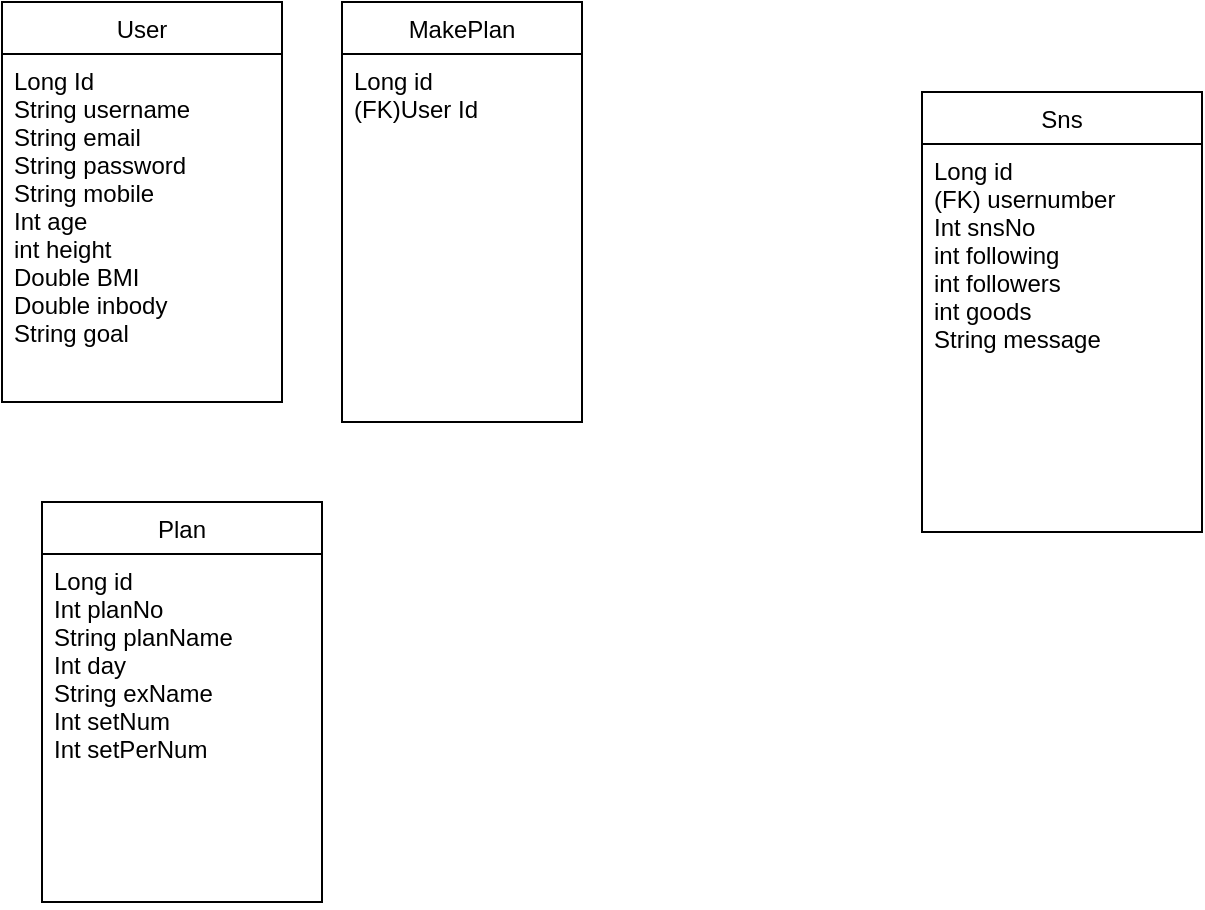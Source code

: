 <mxfile version="14.9.9" type="github">
  <diagram id="C5RBs43oDa-KdzZeNtuy" name="Page-1">
    <mxGraphModel dx="1422" dy="762" grid="1" gridSize="10" guides="1" tooltips="1" connect="1" arrows="1" fold="1" page="1" pageScale="1" pageWidth="827" pageHeight="1169" math="0" shadow="0">
      <root>
        <mxCell id="WIyWlLk6GJQsqaUBKTNV-0" />
        <mxCell id="WIyWlLk6GJQsqaUBKTNV-1" parent="WIyWlLk6GJQsqaUBKTNV-0" />
        <mxCell id="uJ_VvFylZdmz2W0lECod-0" value="User" style="swimlane;fontStyle=0;childLayout=stackLayout;horizontal=1;startSize=26;horizontalStack=0;resizeParent=1;resizeParentMax=0;resizeLast=0;collapsible=1;marginBottom=0;" parent="WIyWlLk6GJQsqaUBKTNV-1" vertex="1">
          <mxGeometry x="50" y="40" width="140" height="200" as="geometry" />
        </mxCell>
        <mxCell id="uJ_VvFylZdmz2W0lECod-1" value="Long Id&#xa;String username&#xa;String email&#xa;String password&#xa;String mobile&#xa;Int age&#xa;int height&#xa;Double BMI&#xa;Double inbody&#xa;String goal&#xa;" style="text;strokeColor=none;fillColor=none;align=left;verticalAlign=top;spacingLeft=4;spacingRight=4;overflow=hidden;rotatable=0;points=[[0,0.5],[1,0.5]];portConstraint=eastwest;" parent="uJ_VvFylZdmz2W0lECod-0" vertex="1">
          <mxGeometry y="26" width="140" height="174" as="geometry" />
        </mxCell>
        <mxCell id="zBOxORjECkpZ9On6MnPA-0" value="Plan" style="swimlane;fontStyle=0;childLayout=stackLayout;horizontal=1;startSize=26;fillColor=none;horizontalStack=0;resizeParent=1;resizeParentMax=0;resizeLast=0;collapsible=1;marginBottom=0;" vertex="1" parent="WIyWlLk6GJQsqaUBKTNV-1">
          <mxGeometry x="70" y="290" width="140" height="200" as="geometry" />
        </mxCell>
        <mxCell id="zBOxORjECkpZ9On6MnPA-1" value="Long id&#xa;Int planNo&#xa;String planName&#xa;Int day&#xa;String exName&#xa;Int setNum&#xa;Int setPerNum&#xa;&#xa;" style="text;strokeColor=none;fillColor=none;align=left;verticalAlign=top;spacingLeft=4;spacingRight=4;overflow=hidden;rotatable=0;points=[[0,0.5],[1,0.5]];portConstraint=eastwest;" vertex="1" parent="zBOxORjECkpZ9On6MnPA-0">
          <mxGeometry y="26" width="140" height="174" as="geometry" />
        </mxCell>
        <mxCell id="zBOxORjECkpZ9On6MnPA-4" value="MakePlan" style="swimlane;fontStyle=0;childLayout=stackLayout;horizontal=1;startSize=26;horizontalStack=0;resizeParent=1;resizeParentMax=0;resizeLast=0;collapsible=1;marginBottom=0;" vertex="1" parent="WIyWlLk6GJQsqaUBKTNV-1">
          <mxGeometry x="220" y="40" width="120" height="210" as="geometry" />
        </mxCell>
        <mxCell id="zBOxORjECkpZ9On6MnPA-5" value="Long id&#xa;(FK)User Id" style="text;strokeColor=none;fillColor=none;align=left;verticalAlign=top;spacingLeft=4;spacingRight=4;overflow=hidden;rotatable=0;points=[[0,0.5],[1,0.5]];portConstraint=eastwest;" vertex="1" parent="zBOxORjECkpZ9On6MnPA-4">
          <mxGeometry y="26" width="120" height="184" as="geometry" />
        </mxCell>
        <mxCell id="zBOxORjECkpZ9On6MnPA-13" value="Sns" style="swimlane;fontStyle=0;childLayout=stackLayout;horizontal=1;startSize=26;horizontalStack=0;resizeParent=1;resizeParentMax=0;resizeLast=0;collapsible=1;marginBottom=0;" vertex="1" parent="WIyWlLk6GJQsqaUBKTNV-1">
          <mxGeometry x="510" y="85" width="140" height="220" as="geometry" />
        </mxCell>
        <mxCell id="zBOxORjECkpZ9On6MnPA-14" value="Long id&#xa;(FK) usernumber&#xa;Int snsNo&#xa;int following&#xa;int followers&#xa;int goods&#xa;String message&#xa;" style="text;strokeColor=none;fillColor=none;align=left;verticalAlign=top;spacingLeft=4;spacingRight=4;overflow=hidden;rotatable=0;points=[[0,0.5],[1,0.5]];portConstraint=eastwest;" vertex="1" parent="zBOxORjECkpZ9On6MnPA-13">
          <mxGeometry y="26" width="140" height="194" as="geometry" />
        </mxCell>
      </root>
    </mxGraphModel>
  </diagram>
</mxfile>
